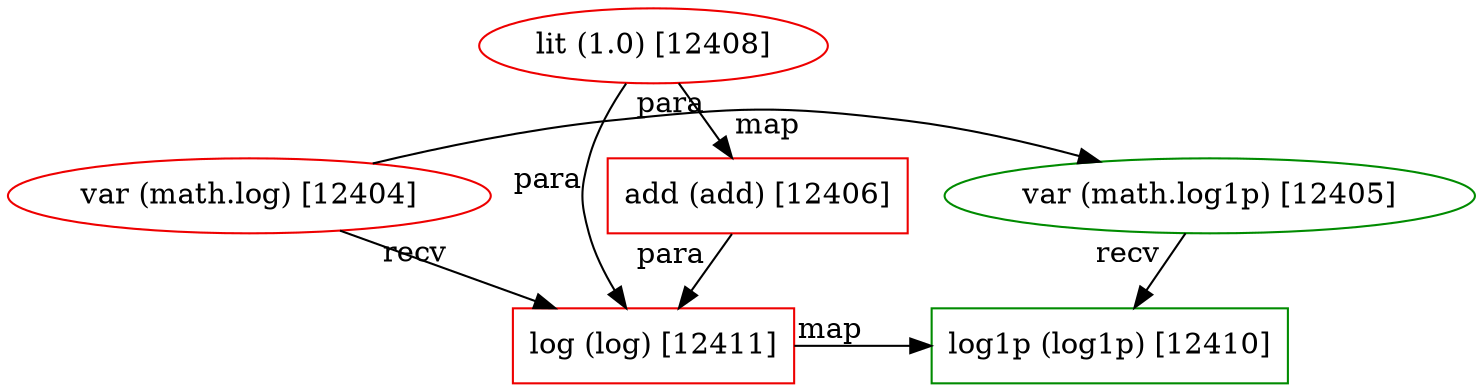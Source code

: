 digraph "fragment-69569169.dot" {
	subgraph "subgraph: 12411 to 12410" {
		graph [rank=same]
		12411 [label="log (log) [12411]" color=red2 shape=box]
		12410 [label="log1p (log1p) [12410]" color=green4 shape=box]
	}
	subgraph "subgraph: 12404 to 12405" {
		graph [rank=same]
		12404 [label="var (math.log) [12404]" color=red2 shape=ellipse]
		12405 [label="var (math.log1p) [12405]" color=green4 shape=ellipse]
	}
	12408 [label="lit (1.0) [12408]" color=red2 shape=ellipse]
	12406 [label="add (add) [12406]" color=red2 shape=box]
	12408 -> 12411 [xlabel=para]
	12404 -> 12411 [xlabel=recv]
	12406 -> 12411 [xlabel=para]
	12411 -> 12410 [xlabel=map]
	12405 -> 12410 [xlabel=recv]
	12404 -> 12405 [xlabel=map]
	12408 -> 12406 [xlabel=para]
}
